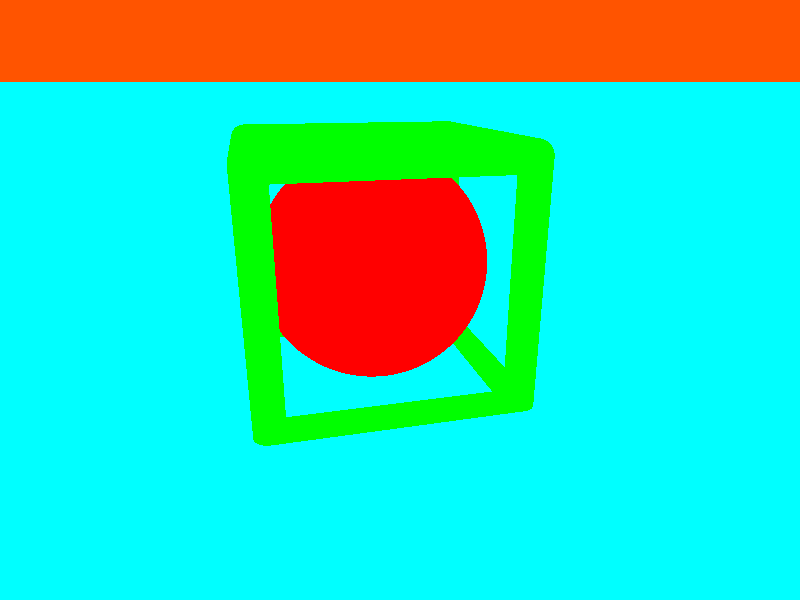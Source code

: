 camera {
	location <0,5,-8>
	look_at <2,2,0>
}
//ls
light_source {//commentaires
<20,50,-50>, color rgb <1,1,1>
}
//bg
background {//commentaires
	color rgb <1,0.33,0>
} 
plane {
y,
0
pigment{
	color rgb <0,1,1>
	}
}
cylinder {
<4,0,0>,
<0,0,0>,
0.25
pigment{
	color rgb <0,1,0>
	}
}
sphere {
	<0,0,0>,
	0.25
	pigment{
		color rgb <0,1,0>
	}
}
cylinder {
<4,0,0>,
<4,0,4>,
0.25
pigment{
	color rgb <0,1,0>
	}
}
sphere {
	<4,0,0>,
	0.25
	pigment{
		color rgb <0,1,0>
	}
}
cylinder {
<4,0,4>,
<0,0,4>,
0.25
pigment{
	color rgb <0,1,0>
	}
}
sphere {
	<4,0,4>,
	0.25
	pigment{
		color rgb <0,1,0>
	}
}
cylinder {
<0,0,4>,
<0,0,0>,
0.25
pigment{
	color rgb <0,1,0>
	}
}
sphere {
	<0,0,4>,
	0.25
	pigment{
		color rgb <0,1,0>
	}
}
cylinder {
<0,0,0>,
<0,4,0>,
0.25
pigment{
	color rgb <0,1,0>
	}
}
sphere {
	<0,4,0>,
	0.25
	pigment{
		color rgb <0,1,0>
	}
}
cylinder {
<4,0,0>,
<4,4,0>,
0.25
pigment{
	color rgb <0,1,0>
	}
}
sphere {
	<4,4,0>,
	0.25
	pigment{
		color rgb <0,1,0>
	}
}
cylinder {
<4,0,4>,
<4,4,4>,
0.25
pigment{
	color rgb <0,1,0>
	}
}
sphere {
	<0,4,4>,
	0.25
	pigment{
		color rgb <0,1,0>
	}
}
cylinder {
<0,0,4>,
<0,4,4>,
0.25
pigment{
	color rgb <0,1,0>
	}
}
sphere {
	<4,4,4>,
	0.25
	pigment{
		color rgb <0,1,0>
	}
}
cylinder {
<4,4,0>,
<0,4,0>,
0.25
pigment{
	color rgb <0,1,0>
	}
}
cylinder {
<4,4,0>,
<4,4,4>,
0.25
pigment{
	color rgb <0,1,0>
	}
}
cylinder {
<4,4,4>,
<0,4,4>,
0.25
pigment{
	color rgb <0,1,0>
	}
}
cylinder {
<0,4,4>,
<0,4,0>,
0.25
pigment{
	color rgb <0,1,0>
	}
}
sphere {
	<2,2,2>,
	2
	pigment{
		color rgb <1,0,0>
	}
}
